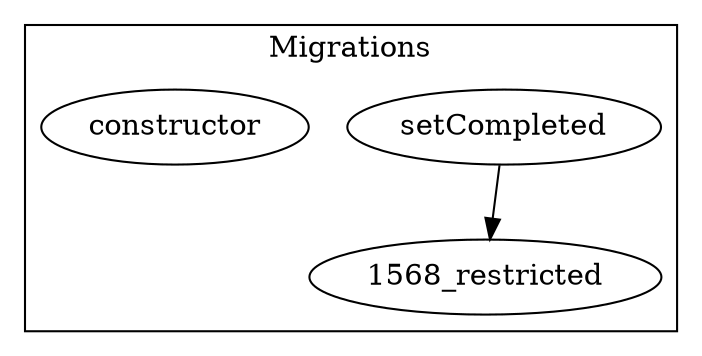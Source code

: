 strict digraph {
subgraph cluster_1568_Migrations {
label = "Migrations"
"1568_setCompleted" [label="setCompleted"]
"1568_constructor" [label="constructor"]
"1568_setCompleted" -> "1568_restricted"
}subgraph cluster_solidity {
label = "[Solidity]"
}
}